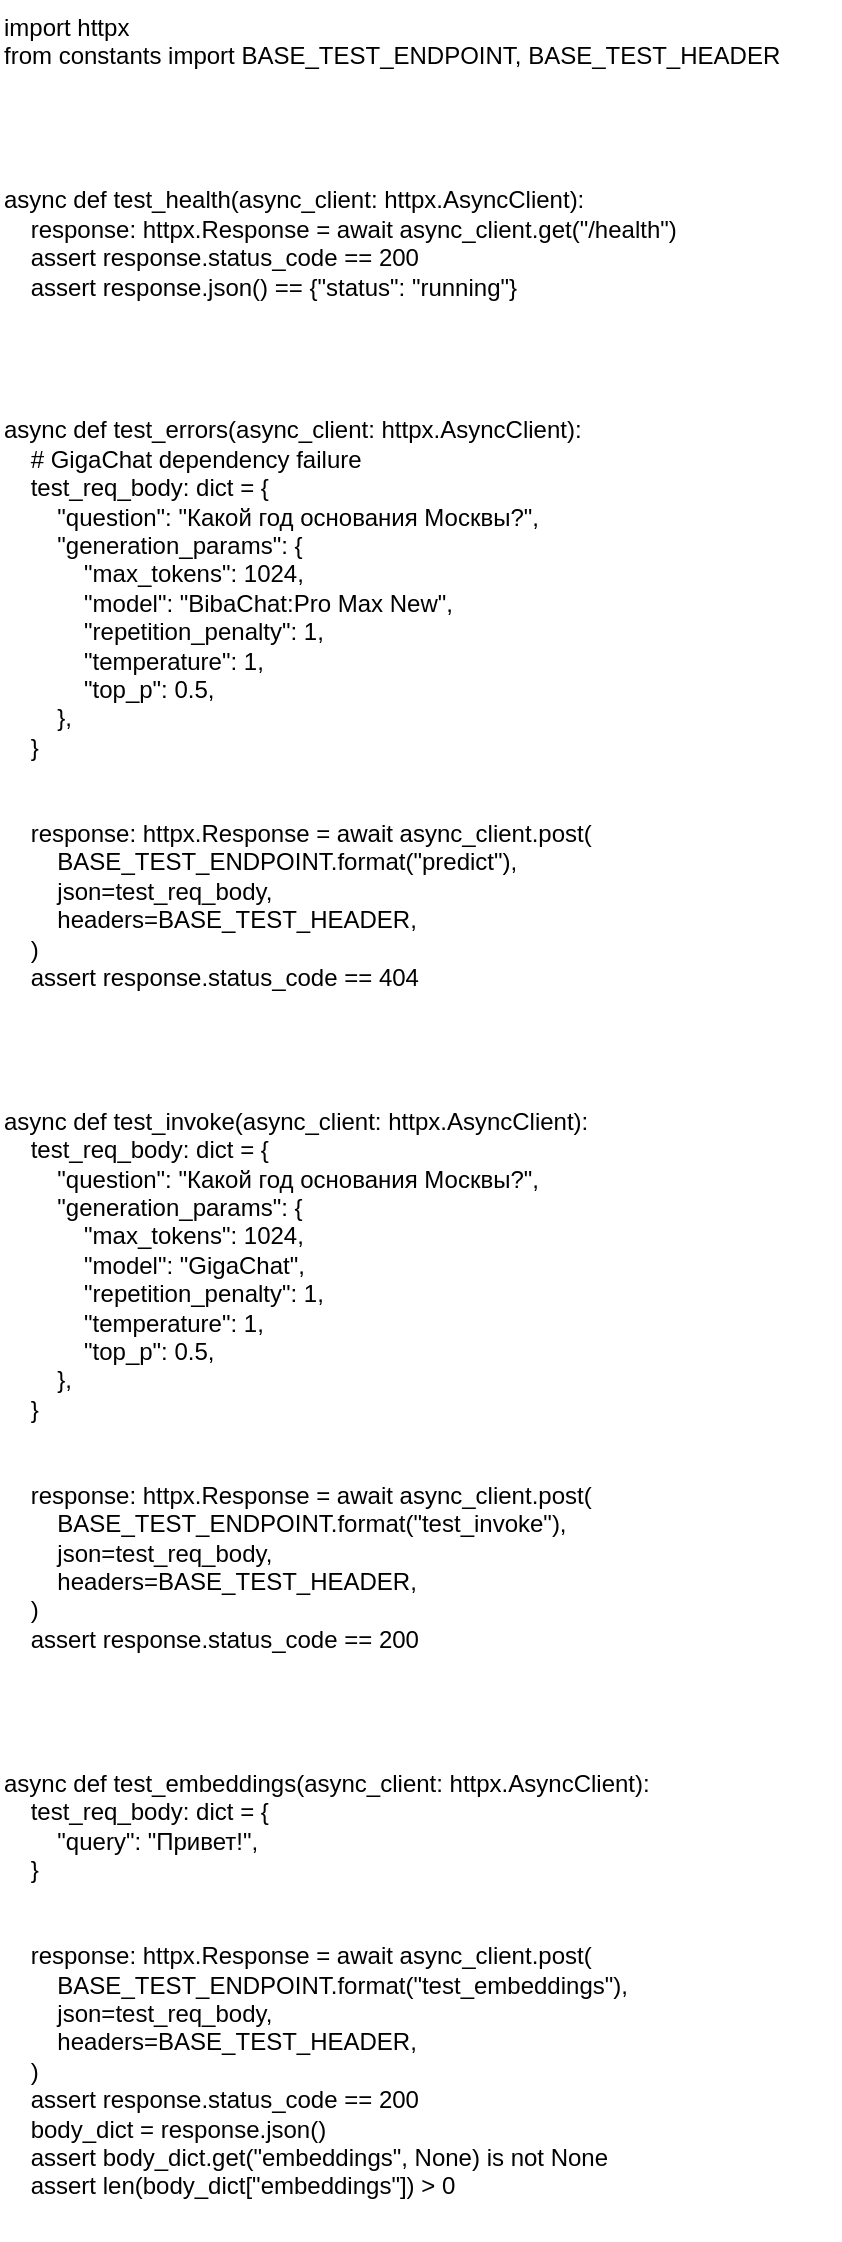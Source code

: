 <mxfile version="27.2.0">
  <diagram name="Страница — 1" id="WULPb32uHRo-QUS4CWuH">
    <mxGraphModel dx="1372" dy="743" grid="1" gridSize="10" guides="1" tooltips="1" connect="1" arrows="1" fold="1" page="1" pageScale="1" pageWidth="3300" pageHeight="4681" math="0" shadow="0">
      <root>
        <mxCell id="0" />
        <mxCell id="1" parent="0" />
        <UserObject label="import httpx&#xa;from constants import BASE_TEST_ENDPOINT, BASE_TEST_HEADER&#xa;&#xa;&#xa;&#xa;&#xa;async def test_health(async_client: httpx.AsyncClient):&#xa;    response: httpx.Response = await async_client.get(&quot;/health&quot;)&#xa;    assert response.status_code == 200&#xa;    assert response.json() == {&quot;status&quot;: &quot;running&quot;}&#xa;&#xa;&#xa;&#xa;&#xa;async def test_errors(async_client: httpx.AsyncClient):&#xa;    # GigaChat dependency failure&#xa;    test_req_body: dict = {&#xa;        &quot;question&quot;: &quot;Какой год основания Москвы?&quot;,&#xa;        &quot;generation_params&quot;: {&#xa;            &quot;max_tokens&quot;: 1024,&#xa;            &quot;model&quot;: &quot;BibaChat:Pro Max New&quot;,&#xa;            &quot;repetition_penalty&quot;: 1,&#xa;            &quot;temperature&quot;: 1,&#xa;            &quot;top_p&quot;: 0.5,&#xa;        },&#xa;    }&#xa;&#xa;&#xa;    response: httpx.Response = await async_client.post(&#xa;        BASE_TEST_ENDPOINT.format(&quot;predict&quot;),&#xa;        json=test_req_body,&#xa;        headers=BASE_TEST_HEADER,&#xa;    )&#xa;    assert response.status_code == 404&#xa;&#xa;&#xa;&#xa;&#xa;async def test_invoke(async_client: httpx.AsyncClient):&#xa;    test_req_body: dict = {&#xa;        &quot;question&quot;: &quot;Какой год основания Москвы?&quot;,&#xa;        &quot;generation_params&quot;: {&#xa;            &quot;max_tokens&quot;: 1024,&#xa;            &quot;model&quot;: &quot;GigaChat&quot;,&#xa;            &quot;repetition_penalty&quot;: 1,&#xa;            &quot;temperature&quot;: 1,&#xa;            &quot;top_p&quot;: 0.5,&#xa;        },&#xa;    }&#xa;&#xa;&#xa;    response: httpx.Response = await async_client.post(&#xa;        BASE_TEST_ENDPOINT.format(&quot;test_invoke&quot;),&#xa;        json=test_req_body,&#xa;        headers=BASE_TEST_HEADER,&#xa;    )&#xa;    assert response.status_code == 200&#xa;&#xa;&#xa;&#xa;&#xa;async def test_embeddings(async_client: httpx.AsyncClient):&#xa;    test_req_body: dict = {&#xa;        &quot;query&quot;: &quot;Привет!&quot;,&#xa;    }&#xa;&#xa;&#xa;    response: httpx.Response = await async_client.post(&#xa;        BASE_TEST_ENDPOINT.format(&quot;test_embeddings&quot;),&#xa;        json=test_req_body,&#xa;        headers=BASE_TEST_HEADER,&#xa;    )&#xa;    assert response.status_code == 200&#xa;    body_dict = response.json()&#xa;    assert body_dict.get(&quot;embeddings&quot;, None) is not None&#xa;    assert len(body_dict[&quot;embeddings&quot;]) &gt; 0" link="import httpx&#xa;from constants import BASE_TEST_ENDPOINT, BASE_TEST_HEADER&#xa;&#xa;&#xa;&#xa;&#xa;async def test_health(async_client: httpx.AsyncClient):&#xa;    response: httpx.Response = await async_client.get(&quot;/health&quot;)&#xa;    assert response.status_code == 200&#xa;    assert response.json() == {&quot;status&quot;: &quot;running&quot;}&#xa;&#xa;&#xa;&#xa;&#xa;async def test_errors(async_client: httpx.AsyncClient):&#xa;    # GigaChat dependency failure&#xa;    test_req_body: dict = {&#xa;        &quot;question&quot;: &quot;Какой год основания Москвы?&quot;,&#xa;        &quot;generation_params&quot;: {&#xa;            &quot;max_tokens&quot;: 1024,&#xa;            &quot;model&quot;: &quot;BibaChat:Pro Max New&quot;,&#xa;            &quot;repetition_penalty&quot;: 1,&#xa;            &quot;temperature&quot;: 1,&#xa;            &quot;top_p&quot;: 0.5,&#xa;        },&#xa;    }&#xa;&#xa;&#xa;    response: httpx.Response = await async_client.post(&#xa;        BASE_TEST_ENDPOINT.format(&quot;predict&quot;),&#xa;        json=test_req_body,&#xa;        headers=BASE_TEST_HEADER,&#xa;    )&#xa;    assert response.status_code == 404&#xa;&#xa;&#xa;&#xa;&#xa;async def test_invoke(async_client: httpx.AsyncClient):&#xa;    test_req_body: dict = {&#xa;        &quot;question&quot;: &quot;Какой год основания Москвы?&quot;,&#xa;        &quot;generation_params&quot;: {&#xa;            &quot;max_tokens&quot;: 1024,&#xa;            &quot;model&quot;: &quot;GigaChat&quot;,&#xa;            &quot;repetition_penalty&quot;: 1,&#xa;            &quot;temperature&quot;: 1,&#xa;            &quot;top_p&quot;: 0.5,&#xa;        },&#xa;    }&#xa;&#xa;&#xa;    response: httpx.Response = await async_client.post(&#xa;        BASE_TEST_ENDPOINT.format(&quot;test_invoke&quot;),&#xa;        json=test_req_body,&#xa;        headers=BASE_TEST_HEADER,&#xa;    )&#xa;    assert response.status_code == 200&#xa;&#xa;&#xa;&#xa;&#xa;async def test_embeddings(async_client: httpx.AsyncClient):&#xa;    test_req_body: dict = {&#xa;        &quot;query&quot;: &quot;Привет!&quot;,&#xa;    }&#xa;&#xa;&#xa;    response: httpx.Response = await async_client.post(&#xa;        BASE_TEST_ENDPOINT.format(&quot;test_embeddings&quot;),&#xa;        json=test_req_body,&#xa;        headers=BASE_TEST_HEADER,&#xa;    )&#xa;    assert response.status_code == 200&#xa;    body_dict = response.json()&#xa;    assert body_dict.get(&quot;embeddings&quot;, None) is not None&#xa;    assert len(body_dict[&quot;embeddings&quot;]) &gt; 0" id="SYt-TXJ_Hw24SwqiqHZK-28">
          <mxCell style="text;whiteSpace=wrap;" vertex="1" parent="1">
            <mxGeometry x="50" y="70" width="420" height="1120" as="geometry" />
          </mxCell>
        </UserObject>
      </root>
    </mxGraphModel>
  </diagram>
</mxfile>
